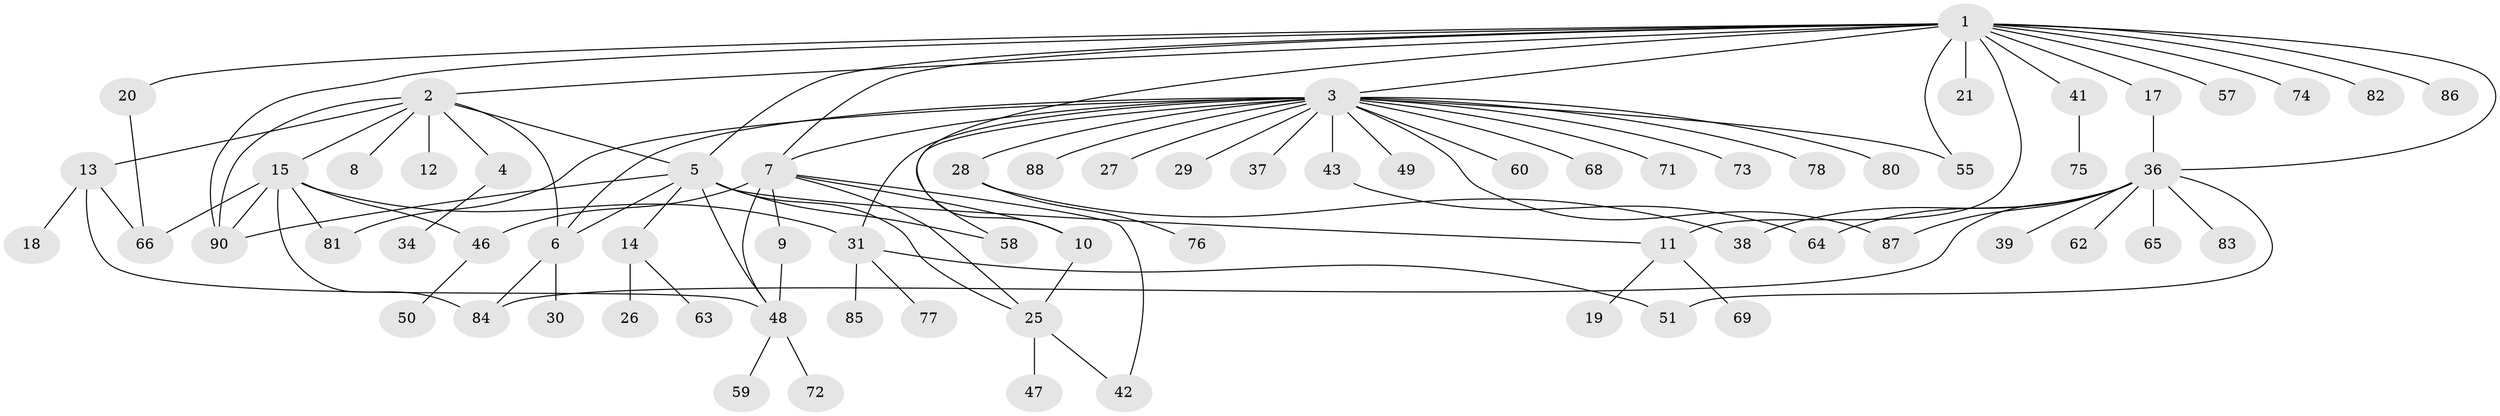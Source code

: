 // Generated by graph-tools (version 1.1) at 2025/52/02/27/25 19:52:00]
// undirected, 71 vertices, 99 edges
graph export_dot {
graph [start="1"]
  node [color=gray90,style=filled];
  1 [super="+24"];
  2 [super="+54"];
  3 [super="+40"];
  4;
  5 [super="+32"];
  6 [super="+22"];
  7 [super="+35"];
  8;
  9 [super="+56"];
  10;
  11 [super="+23"];
  12;
  13 [super="+79"];
  14 [super="+16"];
  15 [super="+33"];
  17;
  18;
  19;
  20;
  21;
  25 [super="+53"];
  26;
  27;
  28 [super="+67"];
  29 [super="+45"];
  30;
  31 [super="+52"];
  34;
  36 [super="+44"];
  37;
  38 [super="+70"];
  39;
  41 [super="+61"];
  42;
  43;
  46 [super="+91"];
  47;
  48 [super="+89"];
  49;
  50;
  51;
  55;
  57;
  58;
  59;
  60;
  62;
  63;
  64;
  65;
  66;
  68;
  69;
  71;
  72;
  73;
  74;
  75;
  76;
  77;
  78;
  80;
  81;
  82;
  83;
  84;
  85;
  86;
  87;
  88;
  90;
  1 -- 2;
  1 -- 3;
  1 -- 5;
  1 -- 7 [weight=2];
  1 -- 10;
  1 -- 11 [weight=2];
  1 -- 17;
  1 -- 20;
  1 -- 21;
  1 -- 36;
  1 -- 41;
  1 -- 55;
  1 -- 57;
  1 -- 74;
  1 -- 82;
  1 -- 86;
  1 -- 90;
  2 -- 4;
  2 -- 5;
  2 -- 6;
  2 -- 8;
  2 -- 12;
  2 -- 13;
  2 -- 15;
  2 -- 90;
  3 -- 6;
  3 -- 7;
  3 -- 27;
  3 -- 28;
  3 -- 29;
  3 -- 31;
  3 -- 37;
  3 -- 43;
  3 -- 49;
  3 -- 55;
  3 -- 58;
  3 -- 60;
  3 -- 68;
  3 -- 71;
  3 -- 73;
  3 -- 78;
  3 -- 80;
  3 -- 81;
  3 -- 87;
  3 -- 88;
  4 -- 34;
  5 -- 14;
  5 -- 25;
  5 -- 48;
  5 -- 90;
  5 -- 58;
  5 -- 6;
  5 -- 11;
  6 -- 30;
  6 -- 84;
  7 -- 9;
  7 -- 25;
  7 -- 42;
  7 -- 46;
  7 -- 10;
  7 -- 48;
  9 -- 48;
  10 -- 25;
  11 -- 19;
  11 -- 69;
  13 -- 18;
  13 -- 66;
  13 -- 48;
  14 -- 26;
  14 -- 63;
  15 -- 31 [weight=2];
  15 -- 81;
  15 -- 66;
  15 -- 84;
  15 -- 90;
  15 -- 46;
  17 -- 36;
  20 -- 66;
  25 -- 42;
  25 -- 47;
  28 -- 38;
  28 -- 76;
  31 -- 77;
  31 -- 51;
  31 -- 85;
  36 -- 38;
  36 -- 39;
  36 -- 51;
  36 -- 62;
  36 -- 64;
  36 -- 65;
  36 -- 83;
  36 -- 84;
  36 -- 87;
  41 -- 75;
  43 -- 64;
  46 -- 50;
  48 -- 59;
  48 -- 72;
}
